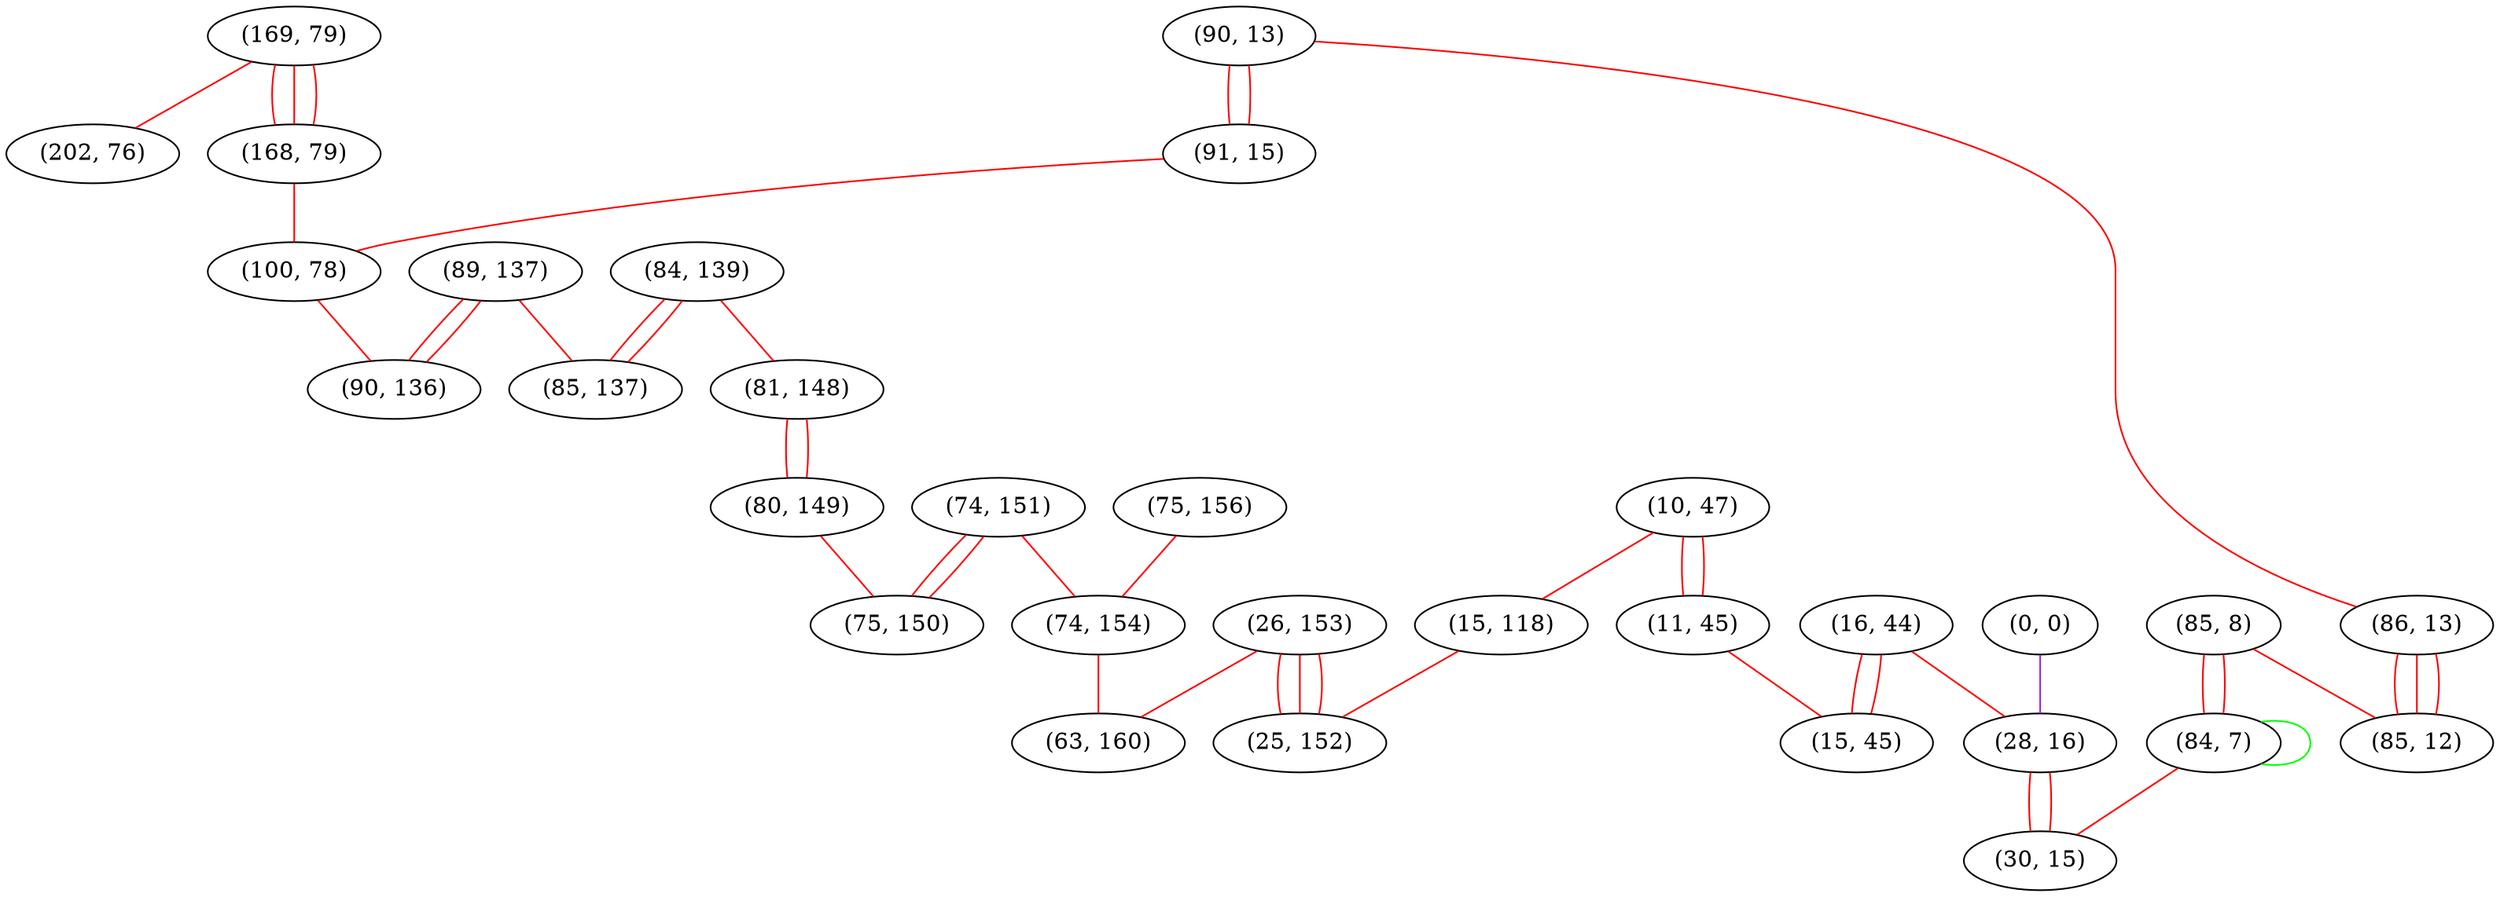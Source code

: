 graph "" {
"(169, 79)";
"(85, 8)";
"(74, 151)";
"(90, 13)";
"(26, 153)";
"(202, 76)";
"(84, 139)";
"(10, 47)";
"(168, 79)";
"(89, 137)";
"(16, 44)";
"(0, 0)";
"(86, 13)";
"(28, 16)";
"(91, 15)";
"(75, 156)";
"(81, 148)";
"(85, 137)";
"(84, 7)";
"(80, 149)";
"(74, 154)";
"(11, 45)";
"(15, 118)";
"(15, 45)";
"(30, 15)";
"(25, 152)";
"(100, 78)";
"(75, 150)";
"(90, 136)";
"(85, 12)";
"(63, 160)";
"(169, 79)" -- "(202, 76)"  [color=red, key=0, weight=1];
"(169, 79)" -- "(168, 79)"  [color=red, key=0, weight=1];
"(169, 79)" -- "(168, 79)"  [color=red, key=1, weight=1];
"(169, 79)" -- "(168, 79)"  [color=red, key=2, weight=1];
"(85, 8)" -- "(84, 7)"  [color=red, key=0, weight=1];
"(85, 8)" -- "(84, 7)"  [color=red, key=1, weight=1];
"(85, 8)" -- "(85, 12)"  [color=red, key=0, weight=1];
"(74, 151)" -- "(75, 150)"  [color=red, key=0, weight=1];
"(74, 151)" -- "(75, 150)"  [color=red, key=1, weight=1];
"(74, 151)" -- "(74, 154)"  [color=red, key=0, weight=1];
"(90, 13)" -- "(91, 15)"  [color=red, key=0, weight=1];
"(90, 13)" -- "(91, 15)"  [color=red, key=1, weight=1];
"(90, 13)" -- "(86, 13)"  [color=red, key=0, weight=1];
"(26, 153)" -- "(25, 152)"  [color=red, key=0, weight=1];
"(26, 153)" -- "(25, 152)"  [color=red, key=1, weight=1];
"(26, 153)" -- "(25, 152)"  [color=red, key=2, weight=1];
"(26, 153)" -- "(63, 160)"  [color=red, key=0, weight=1];
"(84, 139)" -- "(85, 137)"  [color=red, key=0, weight=1];
"(84, 139)" -- "(85, 137)"  [color=red, key=1, weight=1];
"(84, 139)" -- "(81, 148)"  [color=red, key=0, weight=1];
"(10, 47)" -- "(15, 118)"  [color=red, key=0, weight=1];
"(10, 47)" -- "(11, 45)"  [color=red, key=0, weight=1];
"(10, 47)" -- "(11, 45)"  [color=red, key=1, weight=1];
"(168, 79)" -- "(100, 78)"  [color=red, key=0, weight=1];
"(89, 137)" -- "(85, 137)"  [color=red, key=0, weight=1];
"(89, 137)" -- "(90, 136)"  [color=red, key=0, weight=1];
"(89, 137)" -- "(90, 136)"  [color=red, key=1, weight=1];
"(16, 44)" -- "(15, 45)"  [color=red, key=0, weight=1];
"(16, 44)" -- "(15, 45)"  [color=red, key=1, weight=1];
"(16, 44)" -- "(28, 16)"  [color=red, key=0, weight=1];
"(0, 0)" -- "(28, 16)"  [color=purple, key=0, weight=4];
"(86, 13)" -- "(85, 12)"  [color=red, key=0, weight=1];
"(86, 13)" -- "(85, 12)"  [color=red, key=1, weight=1];
"(86, 13)" -- "(85, 12)"  [color=red, key=2, weight=1];
"(28, 16)" -- "(30, 15)"  [color=red, key=0, weight=1];
"(28, 16)" -- "(30, 15)"  [color=red, key=1, weight=1];
"(91, 15)" -- "(100, 78)"  [color=red, key=0, weight=1];
"(75, 156)" -- "(74, 154)"  [color=red, key=0, weight=1];
"(81, 148)" -- "(80, 149)"  [color=red, key=0, weight=1];
"(81, 148)" -- "(80, 149)"  [color=red, key=1, weight=1];
"(84, 7)" -- "(84, 7)"  [color=green, key=0, weight=2];
"(84, 7)" -- "(30, 15)"  [color=red, key=0, weight=1];
"(80, 149)" -- "(75, 150)"  [color=red, key=0, weight=1];
"(74, 154)" -- "(63, 160)"  [color=red, key=0, weight=1];
"(11, 45)" -- "(15, 45)"  [color=red, key=0, weight=1];
"(15, 118)" -- "(25, 152)"  [color=red, key=0, weight=1];
"(100, 78)" -- "(90, 136)"  [color=red, key=0, weight=1];
}

